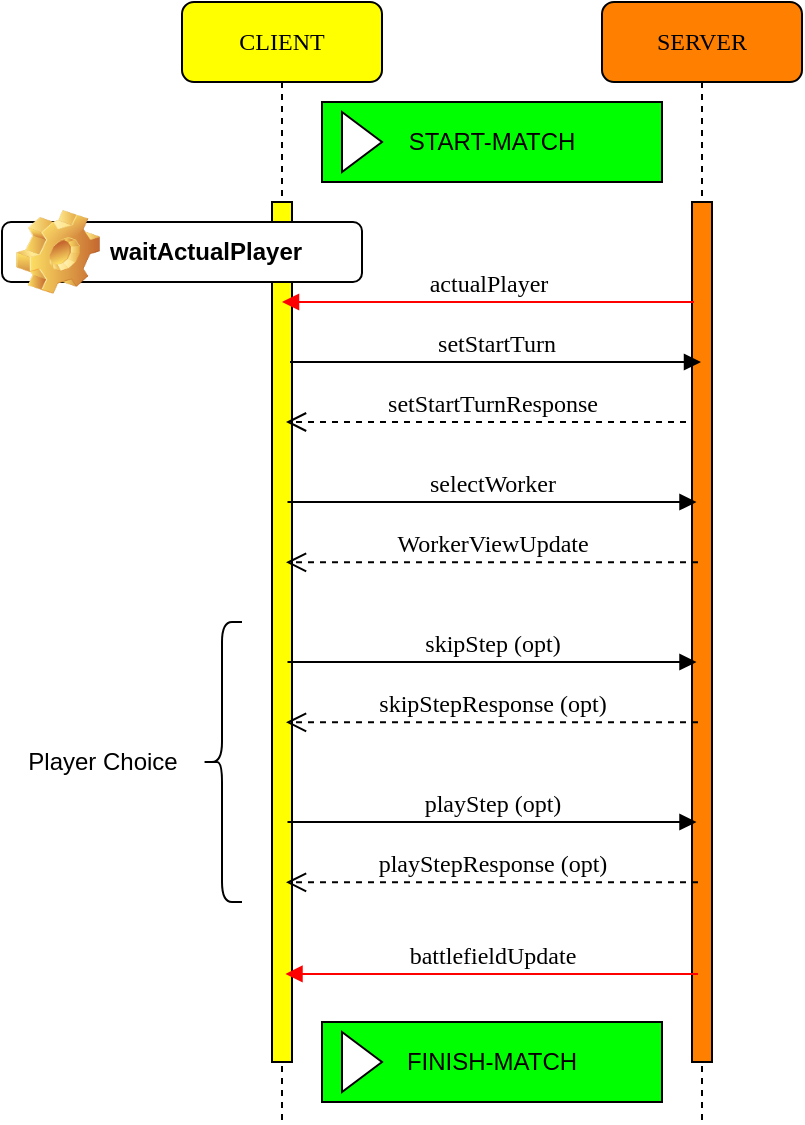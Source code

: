 <mxfile version="13.0.8" type="device"><diagram name="Page-1" id="13e1069c-82ec-6db2-03f1-153e76fe0fe0"><mxGraphModel dx="1108" dy="457" grid="1" gridSize="10" guides="1" tooltips="1" connect="1" arrows="1" fold="1" page="1" pageScale="1" pageWidth="1100" pageHeight="850" background="#ffffff" math="0" shadow="0"><root><mxCell id="0"/><mxCell id="1" parent="0"/><mxCell id="7baba1c4bc27f4b0-8" value="CLIENT" style="shape=umlLifeline;perimeter=lifelinePerimeter;whiteSpace=wrap;html=1;container=1;collapsible=0;recursiveResize=0;outlineConnect=0;rounded=1;shadow=0;comic=0;labelBackgroundColor=none;strokeWidth=1;fontFamily=Verdana;fontSize=12;align=center;fillColor=#FFFF00;" parent="1" vertex="1"><mxGeometry x="100" y="10" width="100" height="560" as="geometry"/></mxCell><mxCell id="7baba1c4bc27f4b0-9" value="" style="html=1;points=[];perimeter=orthogonalPerimeter;rounded=0;shadow=0;comic=0;labelBackgroundColor=none;strokeWidth=1;fontFamily=Verdana;fontSize=12;align=center;fillColor=#FFFF00;" parent="7baba1c4bc27f4b0-8" vertex="1"><mxGeometry x="45" y="100" width="10" height="430" as="geometry"/></mxCell><mxCell id="7baba1c4bc27f4b0-21" value="setStartTurnResponse" style="html=1;verticalAlign=bottom;endArrow=open;dashed=1;endSize=8;labelBackgroundColor=none;fontFamily=Verdana;fontSize=12;edgeStyle=elbowEdgeStyle;elbow=vertical;" parent="1" edge="1"><mxGeometry relative="1" as="geometry"><mxPoint x="152" y="220" as="targetPoint"/><Array as="points"><mxPoint x="293" y="220"/><mxPoint x="323" y="220"/></Array><mxPoint x="358" y="220" as="sourcePoint"/></mxGeometry></mxCell><mxCell id="ruKqxwvwe30qvFogUtZN-2" value="SERVER" style="shape=umlLifeline;perimeter=lifelinePerimeter;whiteSpace=wrap;html=1;container=1;collapsible=0;recursiveResize=0;outlineConnect=0;rounded=1;shadow=0;comic=0;labelBackgroundColor=none;strokeWidth=1;fontFamily=Verdana;fontSize=12;align=center;fillColor=#FF8000;" vertex="1" parent="1"><mxGeometry x="310" y="10" width="100" height="560" as="geometry"/></mxCell><mxCell id="ruKqxwvwe30qvFogUtZN-3" value="" style="html=1;points=[];perimeter=orthogonalPerimeter;rounded=0;shadow=0;comic=0;labelBackgroundColor=none;strokeWidth=1;fontFamily=Verdana;fontSize=12;align=center;fillColor=#FF8000;" vertex="1" parent="ruKqxwvwe30qvFogUtZN-2"><mxGeometry x="45" y="100" width="10" height="430" as="geometry"/></mxCell><mxCell id="7baba1c4bc27f4b0-11" value="setStartTurn" style="html=1;verticalAlign=bottom;endArrow=block;labelBackgroundColor=none;fontFamily=Verdana;fontSize=12;edgeStyle=elbowEdgeStyle;elbow=vertical;" parent="1" target="ruKqxwvwe30qvFogUtZN-2" edge="1"><mxGeometry relative="1" as="geometry"><mxPoint x="154" y="190" as="sourcePoint"/><mxPoint x="285" y="110" as="targetPoint"/><Array as="points"><mxPoint x="320" y="190"/><mxPoint x="280" y="200"/><mxPoint x="310" y="190"/><mxPoint x="270" y="130"/></Array></mxGeometry></mxCell><mxCell id="ruKqxwvwe30qvFogUtZN-4" value="actualPlayer" style="html=1;verticalAlign=bottom;endArrow=block;labelBackgroundColor=none;fontFamily=Verdana;fontSize=12;edgeStyle=elbowEdgeStyle;elbow=vertical;strokeColor=#FF0000;" edge="1" parent="1" target="7baba1c4bc27f4b0-8"><mxGeometry relative="1" as="geometry"><mxPoint x="356" y="160" as="sourcePoint"/><mxPoint x="359.5" y="210" as="targetPoint"/><Array as="points"><mxPoint x="356" y="160"/><mxPoint x="190" y="260"/><mxPoint x="270" y="210"/></Array></mxGeometry></mxCell><mxCell id="ruKqxwvwe30qvFogUtZN-6" value="selectWorker" style="html=1;verticalAlign=bottom;endArrow=block;labelBackgroundColor=none;fontFamily=Verdana;fontSize=12;edgeStyle=elbowEdgeStyle;elbow=vertical;" edge="1" parent="1"><mxGeometry relative="1" as="geometry"><mxPoint x="152.75" y="260" as="sourcePoint"/><mxPoint x="357.25" y="260" as="targetPoint"/><Array as="points"><mxPoint x="267.75" y="260"/></Array></mxGeometry></mxCell><mxCell id="ruKqxwvwe30qvFogUtZN-7" value="WorkerViewUpdate" style="html=1;verticalAlign=bottom;endArrow=open;dashed=1;endSize=8;labelBackgroundColor=none;fontFamily=Verdana;fontSize=12;edgeStyle=elbowEdgeStyle;elbow=vertical;entryX=0.9;entryY=0.136;entryDx=0;entryDy=0;entryPerimeter=0;" edge="1" parent="1"><mxGeometry relative="1" as="geometry"><mxPoint x="152" y="290" as="targetPoint"/><Array as="points"><mxPoint x="293" y="290.16"/><mxPoint x="323" y="290.16"/></Array><mxPoint x="358" y="290.16" as="sourcePoint"/></mxGeometry></mxCell><mxCell id="ruKqxwvwe30qvFogUtZN-12" value="skipStep (opt)" style="html=1;verticalAlign=bottom;endArrow=block;labelBackgroundColor=none;fontFamily=Verdana;fontSize=12;edgeStyle=elbowEdgeStyle;elbow=vertical;" edge="1" parent="1"><mxGeometry relative="1" as="geometry"><mxPoint x="152.75" y="340" as="sourcePoint"/><mxPoint x="357.25" y="340" as="targetPoint"/><Array as="points"><mxPoint x="267.75" y="340"/></Array></mxGeometry></mxCell><mxCell id="ruKqxwvwe30qvFogUtZN-13" value="skipStepResponse (opt)" style="html=1;verticalAlign=bottom;endArrow=open;dashed=1;endSize=8;labelBackgroundColor=none;fontFamily=Verdana;fontSize=12;edgeStyle=elbowEdgeStyle;elbow=vertical;entryX=0.9;entryY=0.136;entryDx=0;entryDy=0;entryPerimeter=0;" edge="1" parent="1"><mxGeometry relative="1" as="geometry"><mxPoint x="152" y="370" as="targetPoint"/><Array as="points"><mxPoint x="293" y="370.16"/><mxPoint x="323" y="370.16"/></Array><mxPoint x="358" y="370.16" as="sourcePoint"/></mxGeometry></mxCell><mxCell id="ruKqxwvwe30qvFogUtZN-17" value="playStep (opt)" style="html=1;verticalAlign=bottom;endArrow=block;labelBackgroundColor=none;fontFamily=Verdana;fontSize=12;edgeStyle=elbowEdgeStyle;elbow=vertical;" edge="1" parent="1"><mxGeometry relative="1" as="geometry"><mxPoint x="152.75" y="420" as="sourcePoint"/><mxPoint x="357.25" y="420" as="targetPoint"/><Array as="points"><mxPoint x="267.75" y="420"/></Array></mxGeometry></mxCell><mxCell id="ruKqxwvwe30qvFogUtZN-18" value="playStepResponse (opt)" style="html=1;verticalAlign=bottom;endArrow=open;dashed=1;endSize=8;labelBackgroundColor=none;fontFamily=Verdana;fontSize=12;edgeStyle=elbowEdgeStyle;elbow=vertical;entryX=0.9;entryY=0.136;entryDx=0;entryDy=0;entryPerimeter=0;" edge="1" parent="1"><mxGeometry relative="1" as="geometry"><mxPoint x="152" y="450" as="targetPoint"/><Array as="points"><mxPoint x="293" y="450.16"/><mxPoint x="323" y="450.16"/></Array><mxPoint x="358" y="450.16" as="sourcePoint"/></mxGeometry></mxCell><mxCell id="ruKqxwvwe30qvFogUtZN-20" value="battlefieldUpdate" style="html=1;verticalAlign=bottom;endArrow=block;labelBackgroundColor=none;fontFamily=Verdana;fontSize=12;edgeStyle=elbowEdgeStyle;elbow=vertical;strokeColor=#FF0000;" edge="1" parent="1"><mxGeometry relative="1" as="geometry"><mxPoint x="358" y="496" as="sourcePoint"/><mxPoint x="151.75" y="495.94" as="targetPoint"/><Array as="points"><mxPoint x="272.25" y="495.94"/></Array></mxGeometry></mxCell><mxCell id="ruKqxwvwe30qvFogUtZN-21" value="waitActualPlayer" style="label;whiteSpace=wrap;html=1;image=img/clipart/Gear_128x128.png" vertex="1" parent="1"><mxGeometry x="10" y="120" width="180" height="30" as="geometry"/></mxCell><mxCell id="ruKqxwvwe30qvFogUtZN-24" value="START-MATCH" style="html=1;whiteSpace=wrap;container=1;recursiveResize=0;collapsible=0;fillColor=#00FF00;" vertex="1" parent="1"><mxGeometry x="170" y="60" width="170" height="40" as="geometry"/></mxCell><mxCell id="ruKqxwvwe30qvFogUtZN-25" value="" style="triangle;html=1;whiteSpace=wrap;" vertex="1" parent="ruKqxwvwe30qvFogUtZN-24"><mxGeometry x="10" y="5" width="20" height="30" as="geometry"/></mxCell><mxCell id="ruKqxwvwe30qvFogUtZN-31" value="FINISH-MATCH" style="html=1;whiteSpace=wrap;container=1;recursiveResize=0;collapsible=0;fillColor=#00FF00;" vertex="1" parent="1"><mxGeometry x="170" y="520" width="170" height="40" as="geometry"/></mxCell><mxCell id="ruKqxwvwe30qvFogUtZN-32" value="" style="triangle;html=1;whiteSpace=wrap;" vertex="1" parent="ruKqxwvwe30qvFogUtZN-31"><mxGeometry x="10" y="5" width="20" height="30" as="geometry"/></mxCell><mxCell id="ruKqxwvwe30qvFogUtZN-33" value="" style="shape=curlyBracket;whiteSpace=wrap;html=1;rounded=1;fillColor=#FF8000;" vertex="1" parent="1"><mxGeometry x="110" y="320" width="20" height="140" as="geometry"/></mxCell><mxCell id="ruKqxwvwe30qvFogUtZN-34" value="Player Choice" style="text;html=1;align=center;verticalAlign=middle;resizable=0;points=[];autosize=1;" vertex="1" parent="1"><mxGeometry x="15" y="380" width="90" height="20" as="geometry"/></mxCell></root></mxGraphModel></diagram></mxfile>